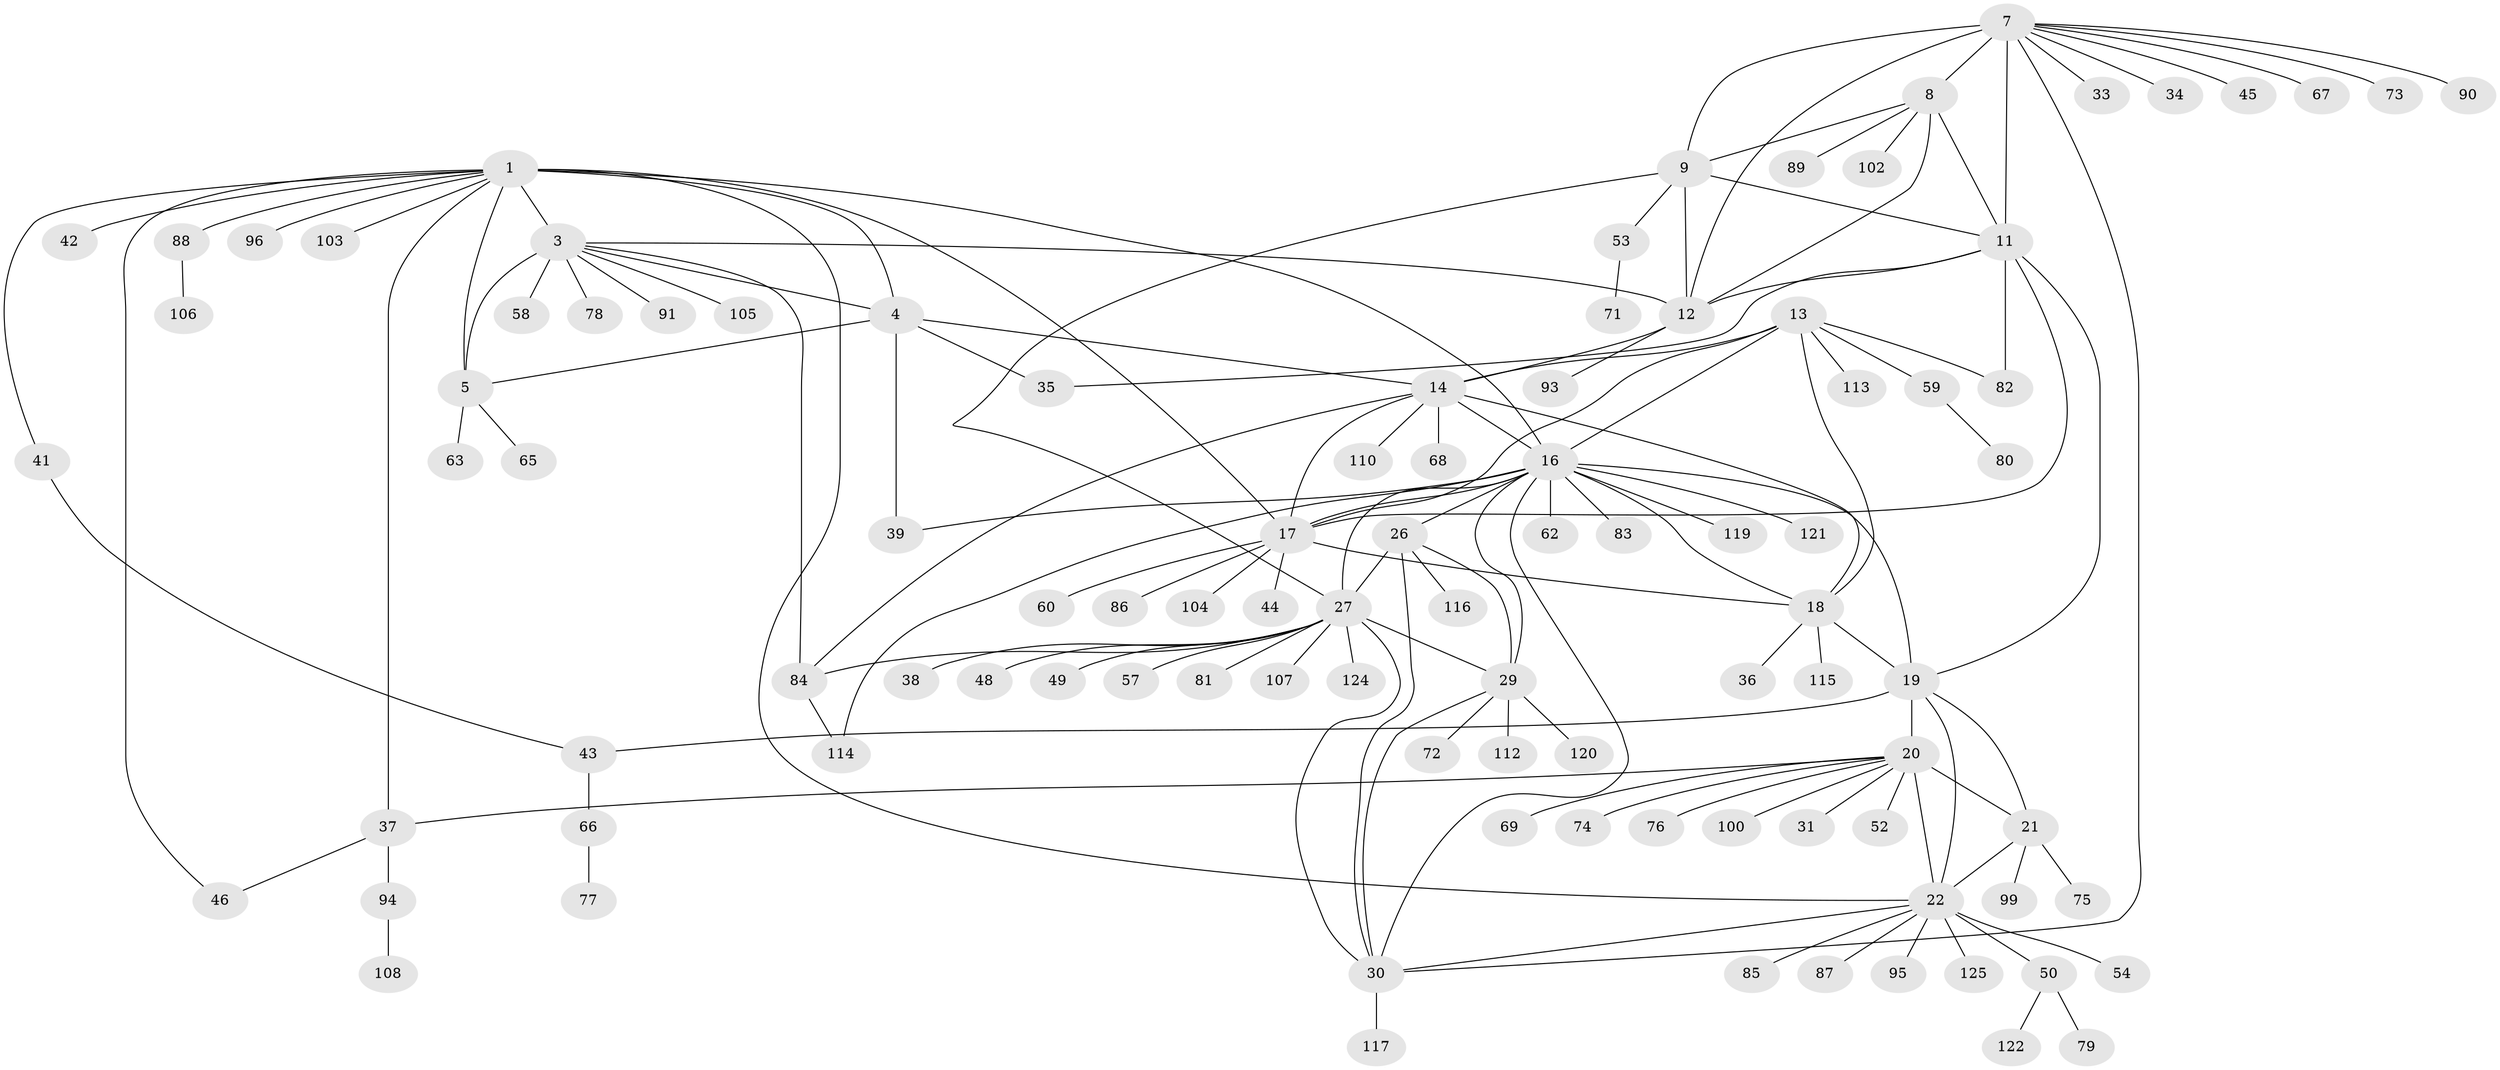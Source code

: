 // original degree distribution, {7: 0.032, 13: 0.008, 5: 0.008, 9: 0.088, 11: 0.024, 6: 0.016, 8: 0.04, 10: 0.016, 12: 0.008, 1: 0.592, 2: 0.112, 4: 0.024, 3: 0.032}
// Generated by graph-tools (version 1.1) at 2025/42/03/06/25 10:42:08]
// undirected, 100 vertices, 142 edges
graph export_dot {
graph [start="1"]
  node [color=gray90,style=filled];
  1 [super="+2"];
  3 [super="+6"];
  4 [super="+64"];
  5;
  7 [super="+10"];
  8 [super="+70"];
  9 [super="+61"];
  11 [super="+97"];
  12;
  13 [super="+55"];
  14 [super="+15"];
  16 [super="+25"];
  17 [super="+32"];
  18 [super="+40"];
  19 [super="+56"];
  20 [super="+24"];
  21 [super="+51"];
  22 [super="+23"];
  26 [super="+109"];
  27 [super="+28"];
  29 [super="+118"];
  30 [super="+92"];
  31;
  33;
  34;
  35;
  36;
  37;
  38;
  39;
  41 [super="+123"];
  42;
  43 [super="+47"];
  44;
  45;
  46;
  48;
  49;
  50 [super="+98"];
  52;
  53;
  54;
  57;
  58;
  59;
  60;
  62;
  63;
  65;
  66;
  67;
  68;
  69;
  71;
  72;
  73;
  74;
  75;
  76;
  77;
  78;
  79;
  80;
  81;
  82;
  83;
  84 [super="+111"];
  85;
  86;
  87;
  88;
  89;
  90;
  91;
  93;
  94 [super="+101"];
  95;
  96;
  99;
  100;
  102;
  103;
  104;
  105;
  106;
  107;
  108;
  110;
  112;
  113;
  114;
  115;
  116;
  117;
  119;
  120;
  121;
  122;
  124;
  125;
  1 -- 3 [weight=4];
  1 -- 4 [weight=2];
  1 -- 5 [weight=2];
  1 -- 42;
  1 -- 96;
  1 -- 37;
  1 -- 103;
  1 -- 41;
  1 -- 46;
  1 -- 88;
  1 -- 16;
  1 -- 17;
  1 -- 22;
  3 -- 4 [weight=2];
  3 -- 5 [weight=2];
  3 -- 105;
  3 -- 12;
  3 -- 78;
  3 -- 84;
  3 -- 58;
  3 -- 91;
  4 -- 5;
  4 -- 35;
  4 -- 39;
  4 -- 14;
  5 -- 63;
  5 -- 65;
  7 -- 8 [weight=2];
  7 -- 9 [weight=2];
  7 -- 11 [weight=2];
  7 -- 12 [weight=2];
  7 -- 33;
  7 -- 34;
  7 -- 67;
  7 -- 73;
  7 -- 45;
  7 -- 90;
  7 -- 30;
  8 -- 9;
  8 -- 11;
  8 -- 12;
  8 -- 89;
  8 -- 102;
  9 -- 11;
  9 -- 12;
  9 -- 27;
  9 -- 53;
  11 -- 12;
  11 -- 19;
  11 -- 35;
  11 -- 82;
  11 -- 17;
  12 -- 14;
  12 -- 93;
  13 -- 14 [weight=2];
  13 -- 16;
  13 -- 17;
  13 -- 18;
  13 -- 59;
  13 -- 82;
  13 -- 113;
  14 -- 16 [weight=2];
  14 -- 17 [weight=2];
  14 -- 18 [weight=2];
  14 -- 68;
  14 -- 110;
  14 -- 84;
  16 -- 17;
  16 -- 18;
  16 -- 19;
  16 -- 83 [weight=2];
  16 -- 114;
  16 -- 39;
  16 -- 30;
  16 -- 119;
  16 -- 121;
  16 -- 26;
  16 -- 27 [weight=2];
  16 -- 29;
  16 -- 62;
  17 -- 18;
  17 -- 44;
  17 -- 60;
  17 -- 86;
  17 -- 104;
  18 -- 36;
  18 -- 115;
  18 -- 19;
  19 -- 20 [weight=2];
  19 -- 21;
  19 -- 22 [weight=2];
  19 -- 43;
  20 -- 21 [weight=2];
  20 -- 22 [weight=4];
  20 -- 31;
  20 -- 52;
  20 -- 69;
  20 -- 74;
  20 -- 76;
  20 -- 100;
  20 -- 37;
  21 -- 22 [weight=2];
  21 -- 75;
  21 -- 99;
  22 -- 30;
  22 -- 50;
  22 -- 54;
  22 -- 87;
  22 -- 85;
  22 -- 125;
  22 -- 95;
  26 -- 27 [weight=2];
  26 -- 29;
  26 -- 30;
  26 -- 116;
  27 -- 29 [weight=2];
  27 -- 30 [weight=2];
  27 -- 38;
  27 -- 57;
  27 -- 124;
  27 -- 107;
  27 -- 48;
  27 -- 49;
  27 -- 81;
  27 -- 84;
  29 -- 30;
  29 -- 72;
  29 -- 112;
  29 -- 120;
  30 -- 117;
  37 -- 46;
  37 -- 94;
  41 -- 43;
  43 -- 66;
  50 -- 79;
  50 -- 122;
  53 -- 71;
  59 -- 80;
  66 -- 77;
  84 -- 114;
  88 -- 106;
  94 -- 108;
}
